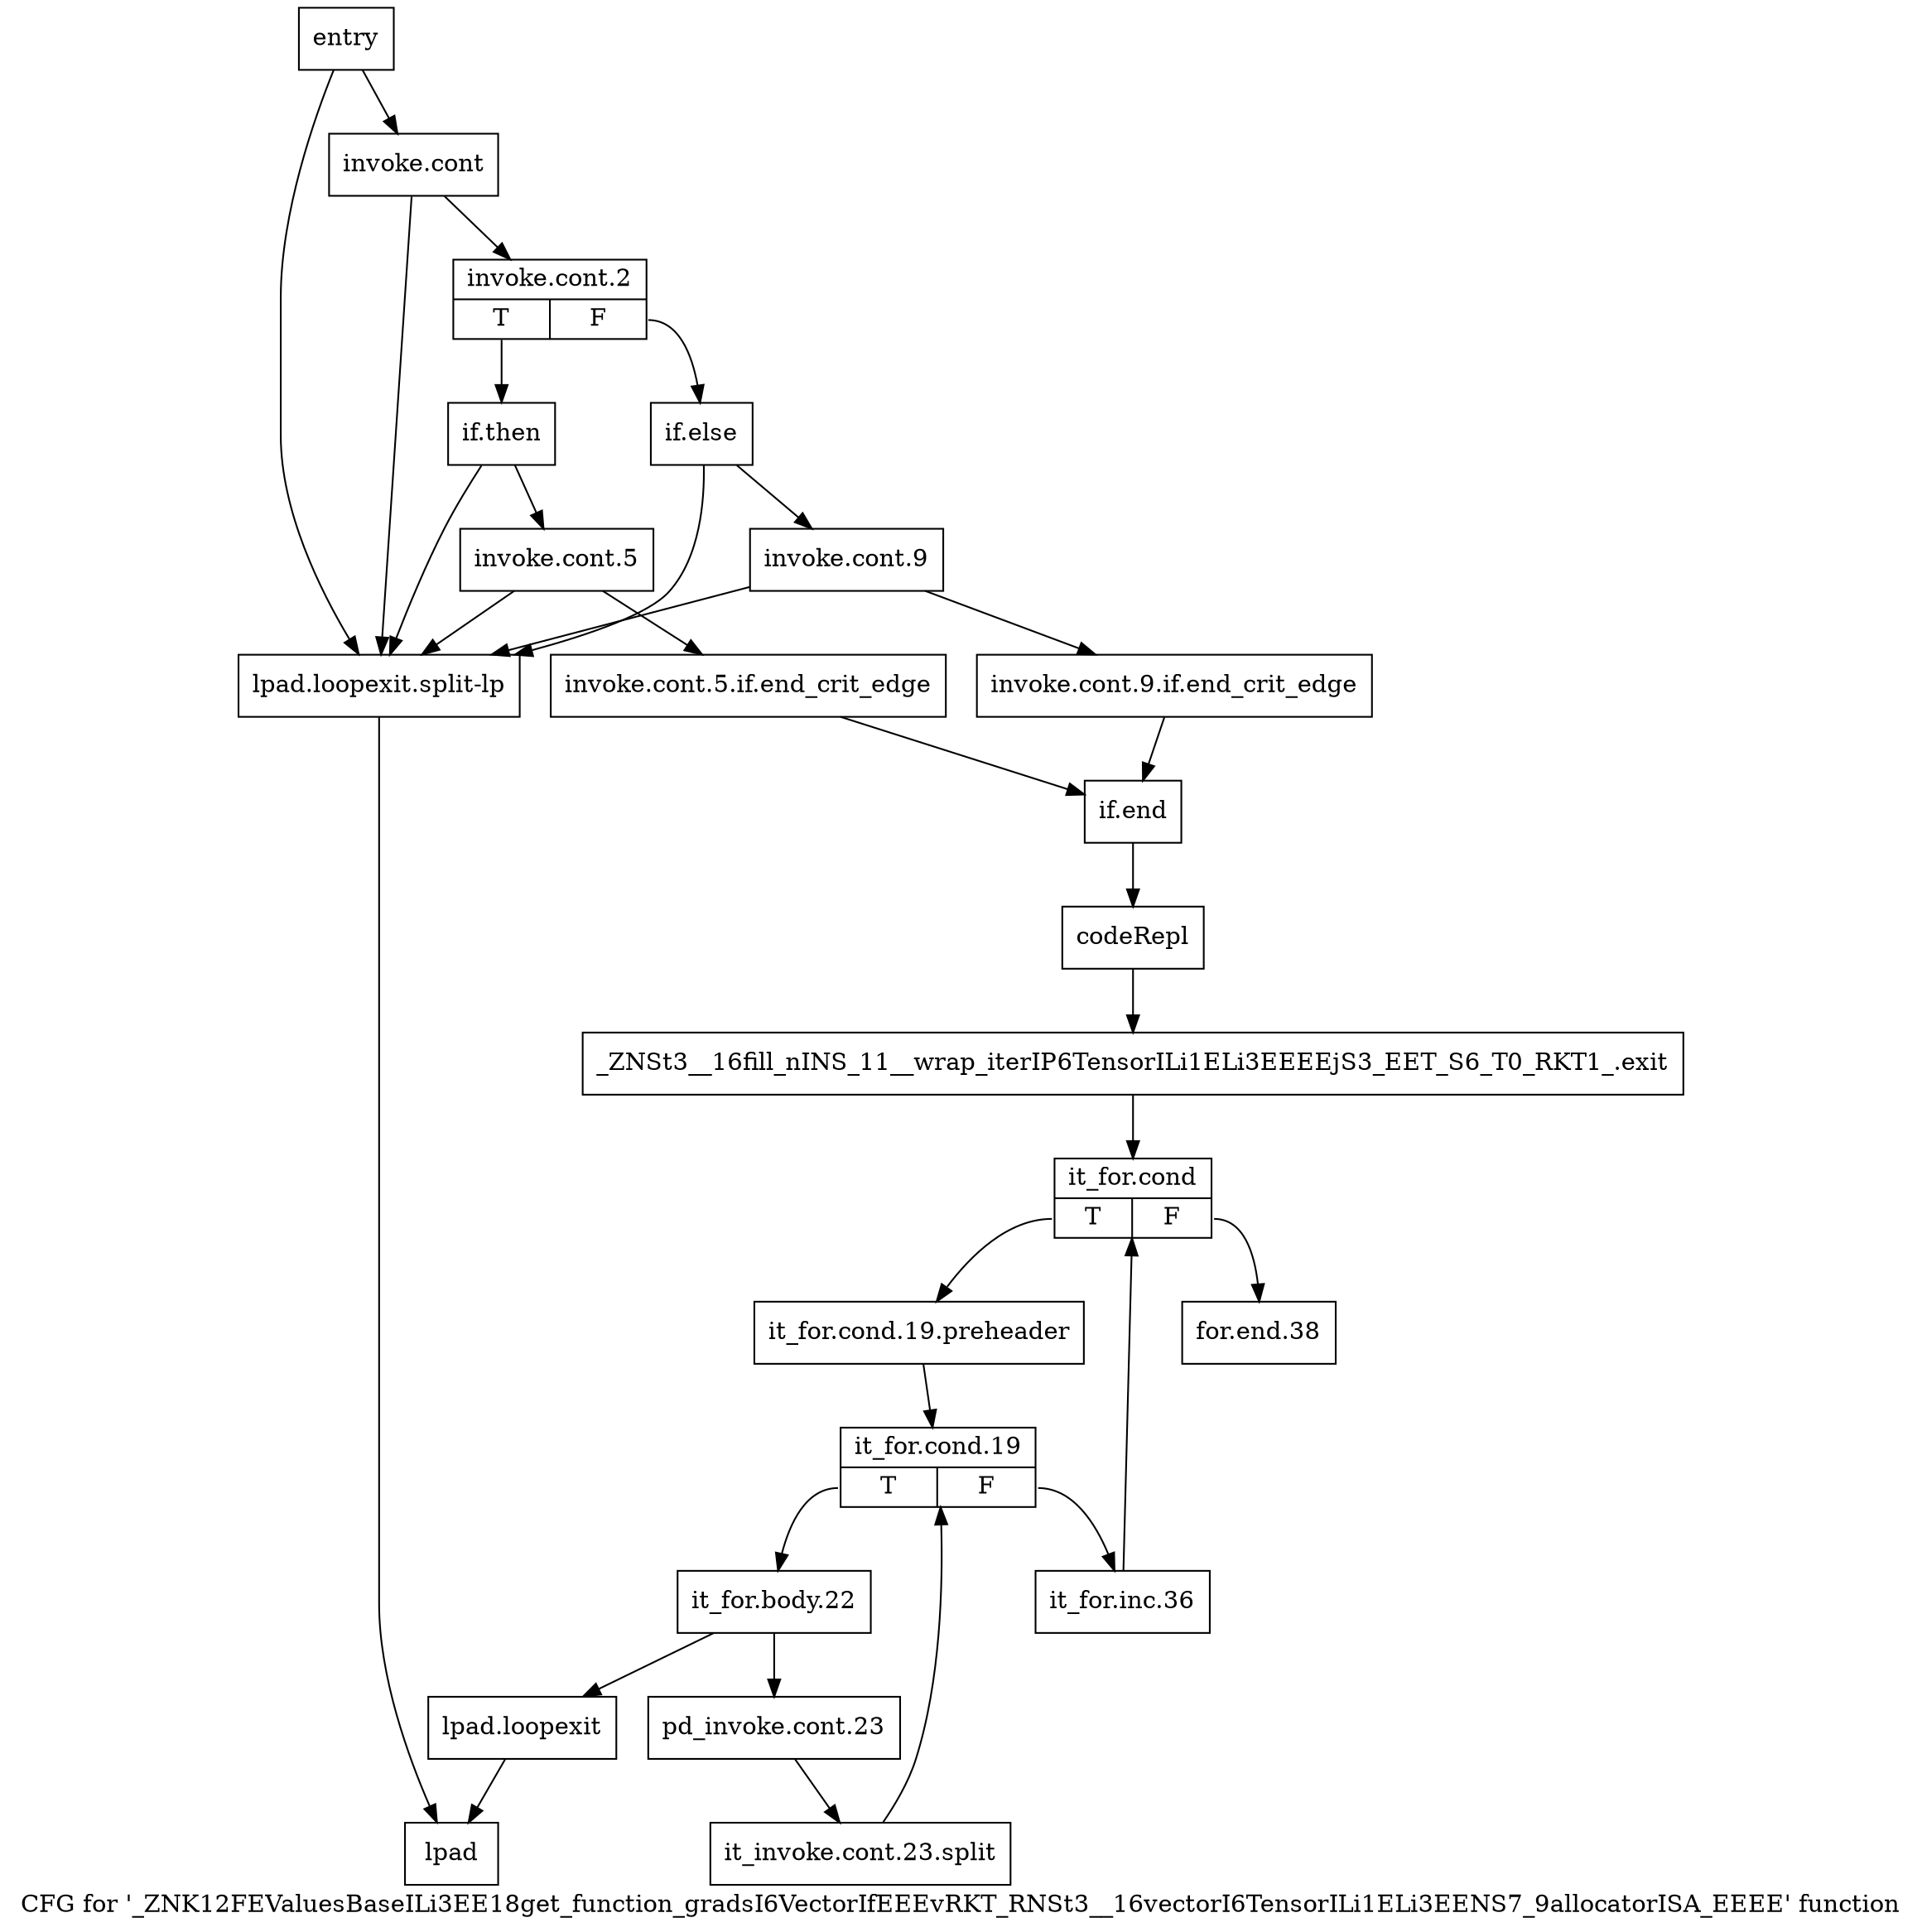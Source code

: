 digraph "CFG for '_ZNK12FEValuesBaseILi3EE18get_function_gradsI6VectorIfEEEvRKT_RNSt3__16vectorI6TensorILi1ELi3EENS7_9allocatorISA_EEEE' function" {
	label="CFG for '_ZNK12FEValuesBaseILi3EE18get_function_gradsI6VectorIfEEEvRKT_RNSt3__16vectorI6TensorILi1ELi3EENS7_9allocatorISA_EEEE' function";

	Node0x544e7e0 [shape=record,label="{entry}"];
	Node0x544e7e0 -> Node0x544e830;
	Node0x544e7e0 -> Node0x544ea10;
	Node0x544e830 [shape=record,label="{invoke.cont}"];
	Node0x544e830 -> Node0x544e880;
	Node0x544e830 -> Node0x544ea10;
	Node0x544e880 [shape=record,label="{invoke.cont.2|{<s0>T|<s1>F}}"];
	Node0x544e880:s0 -> Node0x544e8d0;
	Node0x544e880:s1 -> Node0x544eab0;
	Node0x544e8d0 [shape=record,label="{if.then}"];
	Node0x544e8d0 -> Node0x544e920;
	Node0x544e8d0 -> Node0x544ea10;
	Node0x544e920 [shape=record,label="{invoke.cont.5}"];
	Node0x544e920 -> Node0x544e970;
	Node0x544e920 -> Node0x544ea10;
	Node0x544e970 [shape=record,label="{invoke.cont.5.if.end_crit_edge}"];
	Node0x544e970 -> Node0x544f9b0;
	Node0x544e9c0 [shape=record,label="{lpad.loopexit}"];
	Node0x544e9c0 -> Node0x544ea60;
	Node0x544ea10 [shape=record,label="{lpad.loopexit.split-lp}"];
	Node0x544ea10 -> Node0x544ea60;
	Node0x544ea60 [shape=record,label="{lpad}"];
	Node0x544eab0 [shape=record,label="{if.else}"];
	Node0x544eab0 -> Node0x544f910;
	Node0x544eab0 -> Node0x544ea10;
	Node0x544f910 [shape=record,label="{invoke.cont.9}"];
	Node0x544f910 -> Node0x544f960;
	Node0x544f910 -> Node0x544ea10;
	Node0x544f960 [shape=record,label="{invoke.cont.9.if.end_crit_edge}"];
	Node0x544f960 -> Node0x544f9b0;
	Node0x544f9b0 [shape=record,label="{if.end}"];
	Node0x544f9b0 -> Node0x544fa00;
	Node0x544fa00 [shape=record,label="{codeRepl}"];
	Node0x544fa00 -> Node0x544fa50;
	Node0x544fa50 [shape=record,label="{_ZNSt3__16fill_nINS_11__wrap_iterIP6TensorILi1ELi3EEEEjS3_EET_S6_T0_RKT1_.exit}"];
	Node0x544fa50 -> Node0x544faa0;
	Node0x544faa0 [shape=record,label="{it_for.cond|{<s0>T|<s1>F}}"];
	Node0x544faa0:s0 -> Node0x544faf0;
	Node0x544faa0:s1 -> Node0x544fc80;
	Node0x544faf0 [shape=record,label="{it_for.cond.19.preheader}"];
	Node0x544faf0 -> Node0x544fb40;
	Node0x544fb40 [shape=record,label="{it_for.cond.19|{<s0>T|<s1>F}}"];
	Node0x544fb40:s0 -> Node0x544fb90;
	Node0x544fb40:s1 -> Node0x544fc30;
	Node0x544fb90 [shape=record,label="{it_for.body.22}"];
	Node0x544fb90 -> Node0x544fbe0;
	Node0x544fb90 -> Node0x544e9c0;
	Node0x544fbe0 [shape=record,label="{pd_invoke.cont.23}"];
	Node0x544fbe0 -> Node0xa5c2b70;
	Node0xa5c2b70 [shape=record,label="{it_invoke.cont.23.split}"];
	Node0xa5c2b70 -> Node0x544fb40;
	Node0x544fc30 [shape=record,label="{it_for.inc.36}"];
	Node0x544fc30 -> Node0x544faa0;
	Node0x544fc80 [shape=record,label="{for.end.38}"];
}
